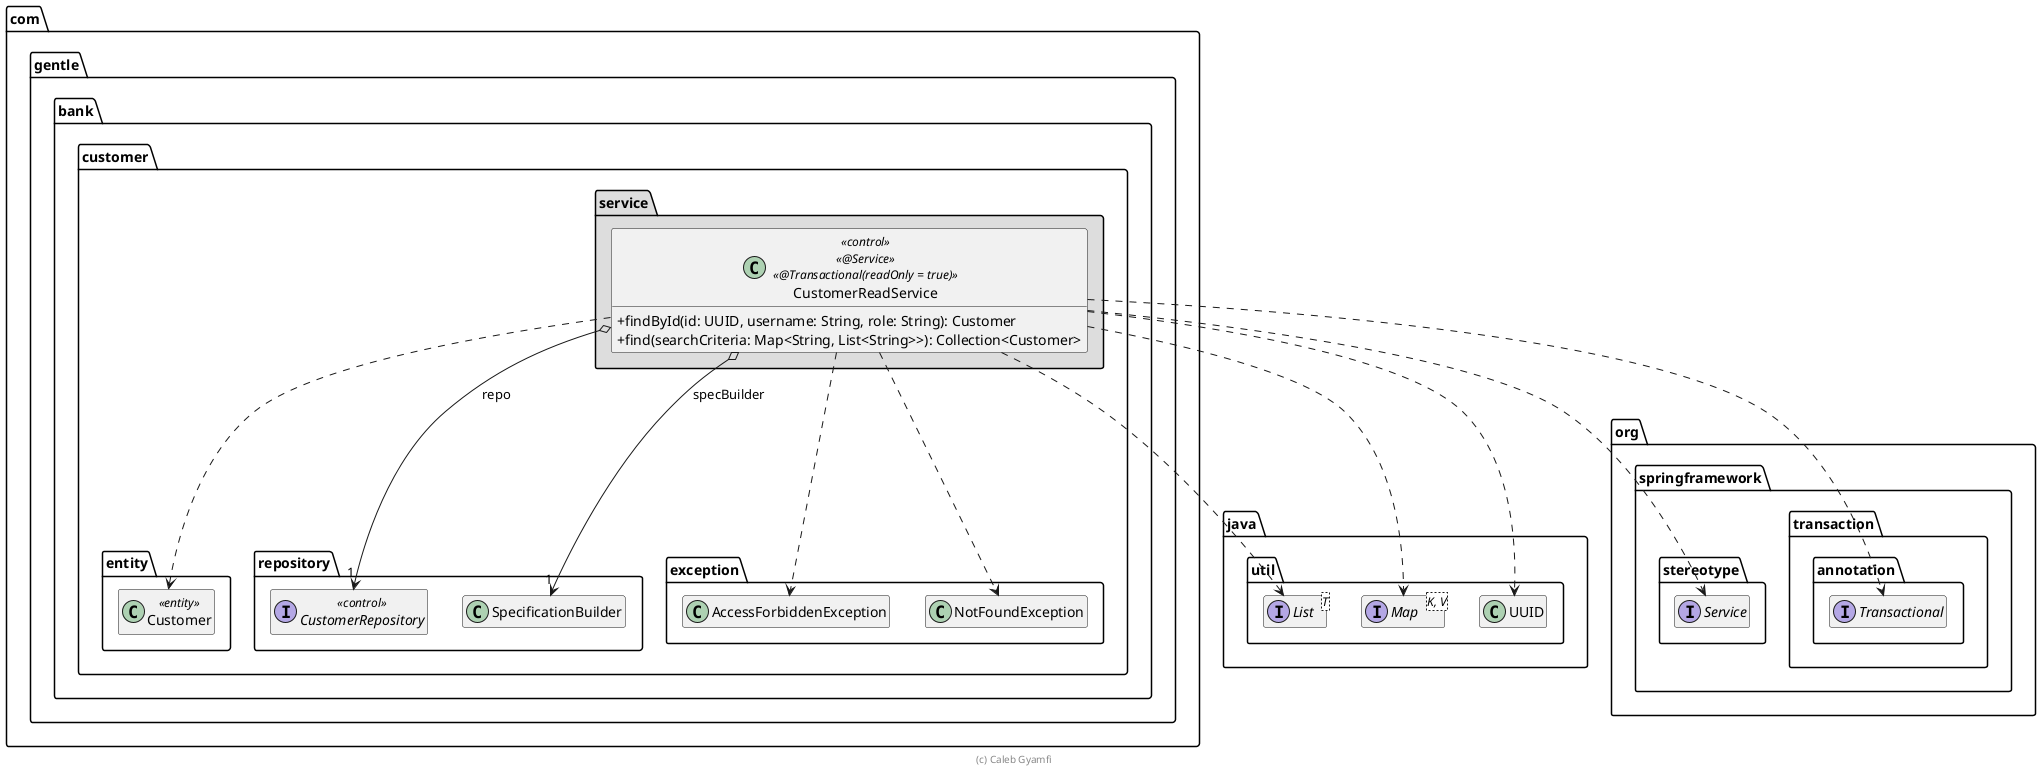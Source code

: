 @startuml CustomerService

skinparam classAttributeIconSize 0

package java.util {
    interface List<T>
    interface Map<K, V>
    class UUID
}

package org.springframework {
    package stereotype {
        interface Service
    }

    package transaction.annotation {
        interface Transactional
    }
}

package com.gentle.bank.customer.entity {
    class Customer << entity >>
}

package com.gentle.bank.customer.repository {
    interface CustomerRepository << control >>
    class SpecificationBuilder
}

package com.gentle.bank.customer.exception {
    class AccessForbiddenException
    class NotFoundException
}

package com.gentle.bank.customer.service #DDDDDD {
    class CustomerReadService << control >> << @Service >> << @Transactional(readOnly = true) >> {
        + findById(id: UUID, username: String, role: String): Customer
        + find(searchCriteria: Map<String, List<String>>): Collection<Customer>
    }

    CustomerReadService o--> "1" CustomerRepository : repo
    CustomerReadService o--> "1" SpecificationBuilder : specBuilder
    CustomerReadService ..> Customer
    CustomerReadService ..> UUID
    CustomerReadService ..> List
    CustomerReadService ..> Map
    CustomerReadService ..> Service
    CustomerReadService ..> Transactional
    CustomerReadService ..> AccessForbiddenException
    CustomerReadService ..> NotFoundException
}

hide empty members

footer (c) Caleb Gyamfi

@enduml
